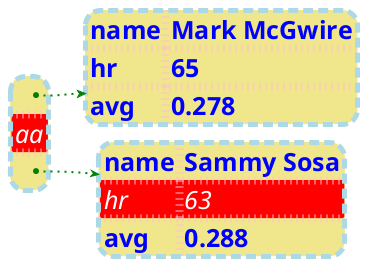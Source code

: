 @startjson
<style>
jsonDiagram {
    node {
        BackgroundColor Khaki
        LineColor lightblue
        FontName Impact
        FontColor blue
        FontSize 25
        FontStyle bold
        RoundCorner 30
        LineThickness 5
        LineStyle 10-5
        separator {
            LineThickness 8
            LineColor pink
            LineStyle 1-5
        }
    }
    arrow {
        BackgroundColor lightblue
        LineColor green
        LineThickness 2
        LineStyle 2-5
    }
    highlight {
        BackgroundColor red
        fontcolor white
        fontstyle italic
    }
}
</style>
#highlight "1"
#highlight "2" / "hr"
[
    {
        "name": "Mark McGwire",
        "hr": 65,
        "avg": 0.278
    },
    "aa",
    {
        "name": "Sammy Sosa",
        "hr": 63,
        "avg": 0.288
    }
]
@endjson